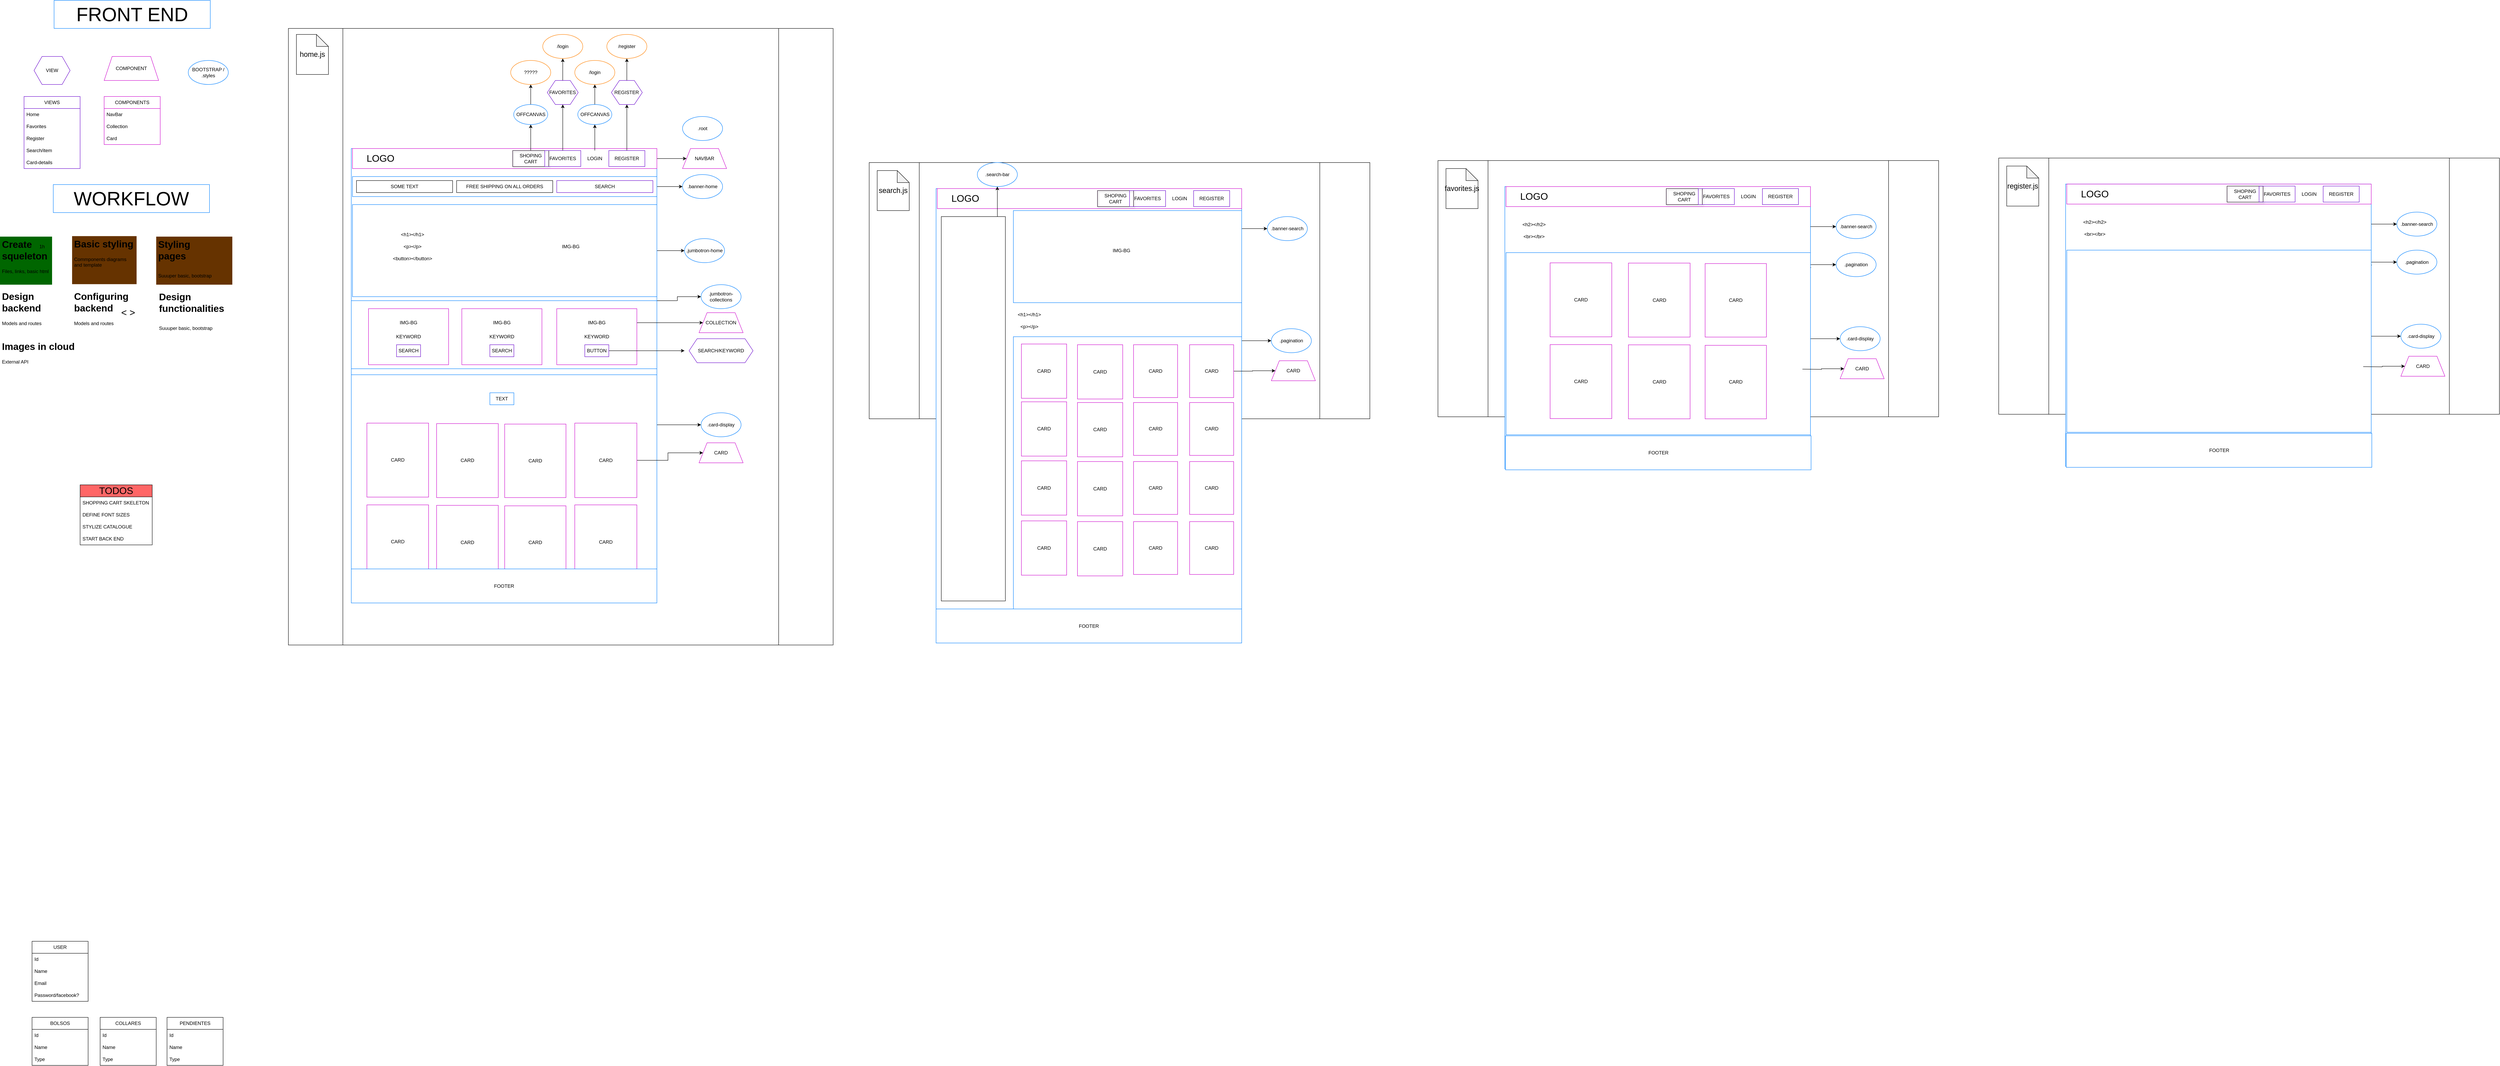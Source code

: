 <mxfile version="21.3.7" type="github">
  <diagram name="Page-1" id="-b-mgLnNyKhTVOmsAnaT">
    <mxGraphModel dx="1217" dy="1371" grid="1" gridSize="10" guides="1" tooltips="1" connect="1" arrows="1" fold="1" page="1" pageScale="1" pageWidth="826" pageHeight="1169" math="0" shadow="0">
      <root>
        <mxCell id="0" />
        <mxCell id="1" parent="0" />
        <mxCell id="RiAGdgWCF8noxPz8Tucr-8" value="HOME" style="shape=process;whiteSpace=wrap;html=1;backgroundOutline=1;" parent="1" vertex="1">
          <mxGeometry x="-50" y="-1050" width="1360" height="1540" as="geometry" />
        </mxCell>
        <mxCell id="RiAGdgWCF8noxPz8Tucr-179" value="" style="rounded=0;whiteSpace=wrap;html=1;strokeColor=#007FFF;" parent="1" vertex="1">
          <mxGeometry x="107" y="-750" width="763" height="1130" as="geometry" />
        </mxCell>
        <mxCell id="RiAGdgWCF8noxPz8Tucr-174" style="edgeStyle=orthogonalEdgeStyle;rounded=0;orthogonalLoop=1;jettySize=auto;html=1;entryX=0;entryY=0.5;entryDx=0;entryDy=0;" parent="1" source="RiAGdgWCF8noxPz8Tucr-168" target="RiAGdgWCF8noxPz8Tucr-169" edge="1">
          <mxGeometry relative="1" as="geometry">
            <Array as="points">
              <mxPoint x="921" y="-370" />
              <mxPoint x="921" y="-380" />
            </Array>
          </mxGeometry>
        </mxCell>
        <mxCell id="RiAGdgWCF8noxPz8Tucr-168" value="" style="rounded=0;whiteSpace=wrap;html=1;strokeColor=#007FFF;" parent="1" vertex="1">
          <mxGeometry x="107" y="-370" width="763" height="170" as="geometry" />
        </mxCell>
        <mxCell id="RiAGdgWCF8noxPz8Tucr-183" style="edgeStyle=orthogonalEdgeStyle;rounded=0;orthogonalLoop=1;jettySize=auto;html=1;entryX=0;entryY=0.5;entryDx=0;entryDy=0;" parent="1" source="RiAGdgWCF8noxPz8Tucr-100" target="RiAGdgWCF8noxPz8Tucr-175" edge="1">
          <mxGeometry relative="1" as="geometry">
            <Array as="points">
              <mxPoint x="900" y="-60" />
              <mxPoint x="900" y="-60" />
            </Array>
          </mxGeometry>
        </mxCell>
        <mxCell id="RiAGdgWCF8noxPz8Tucr-100" value="" style="rounded=0;whiteSpace=wrap;html=1;strokeColor=#007FFF;" parent="1" vertex="1">
          <mxGeometry x="107" y="-185" width="763" height="485" as="geometry" />
        </mxCell>
        <mxCell id="RiAGdgWCF8noxPz8Tucr-9" value="BOLSOS" style="swimlane;fontStyle=0;childLayout=stackLayout;horizontal=1;startSize=30;horizontalStack=0;resizeParent=1;resizeParentMax=0;resizeLast=0;collapsible=1;marginBottom=0;whiteSpace=wrap;html=1;" parent="1" vertex="1">
          <mxGeometry x="-690" y="1420" width="140" height="120" as="geometry" />
        </mxCell>
        <mxCell id="RiAGdgWCF8noxPz8Tucr-10" value="Id" style="text;strokeColor=none;fillColor=none;align=left;verticalAlign=middle;spacingLeft=4;spacingRight=4;overflow=hidden;points=[[0,0.5],[1,0.5]];portConstraint=eastwest;rotatable=0;whiteSpace=wrap;html=1;" parent="RiAGdgWCF8noxPz8Tucr-9" vertex="1">
          <mxGeometry y="30" width="140" height="30" as="geometry" />
        </mxCell>
        <mxCell id="RiAGdgWCF8noxPz8Tucr-11" value="Name" style="text;strokeColor=none;fillColor=none;align=left;verticalAlign=middle;spacingLeft=4;spacingRight=4;overflow=hidden;points=[[0,0.5],[1,0.5]];portConstraint=eastwest;rotatable=0;whiteSpace=wrap;html=1;" parent="RiAGdgWCF8noxPz8Tucr-9" vertex="1">
          <mxGeometry y="60" width="140" height="30" as="geometry" />
        </mxCell>
        <mxCell id="RiAGdgWCF8noxPz8Tucr-12" value="Type" style="text;strokeColor=none;fillColor=none;align=left;verticalAlign=middle;spacingLeft=4;spacingRight=4;overflow=hidden;points=[[0,0.5],[1,0.5]];portConstraint=eastwest;rotatable=0;whiteSpace=wrap;html=1;" parent="RiAGdgWCF8noxPz8Tucr-9" vertex="1">
          <mxGeometry y="90" width="140" height="30" as="geometry" />
        </mxCell>
        <mxCell id="RiAGdgWCF8noxPz8Tucr-13" value="COLLARES" style="swimlane;fontStyle=0;childLayout=stackLayout;horizontal=1;startSize=30;horizontalStack=0;resizeParent=1;resizeParentMax=0;resizeLast=0;collapsible=1;marginBottom=0;whiteSpace=wrap;html=1;" parent="1" vertex="1">
          <mxGeometry x="-520" y="1420" width="140" height="120" as="geometry" />
        </mxCell>
        <mxCell id="RiAGdgWCF8noxPz8Tucr-14" value="Id" style="text;strokeColor=none;fillColor=none;align=left;verticalAlign=middle;spacingLeft=4;spacingRight=4;overflow=hidden;points=[[0,0.5],[1,0.5]];portConstraint=eastwest;rotatable=0;whiteSpace=wrap;html=1;" parent="RiAGdgWCF8noxPz8Tucr-13" vertex="1">
          <mxGeometry y="30" width="140" height="30" as="geometry" />
        </mxCell>
        <mxCell id="RiAGdgWCF8noxPz8Tucr-15" value="Name" style="text;strokeColor=none;fillColor=none;align=left;verticalAlign=middle;spacingLeft=4;spacingRight=4;overflow=hidden;points=[[0,0.5],[1,0.5]];portConstraint=eastwest;rotatable=0;whiteSpace=wrap;html=1;" parent="RiAGdgWCF8noxPz8Tucr-13" vertex="1">
          <mxGeometry y="60" width="140" height="30" as="geometry" />
        </mxCell>
        <mxCell id="RiAGdgWCF8noxPz8Tucr-16" value="Type" style="text;strokeColor=none;fillColor=none;align=left;verticalAlign=middle;spacingLeft=4;spacingRight=4;overflow=hidden;points=[[0,0.5],[1,0.5]];portConstraint=eastwest;rotatable=0;whiteSpace=wrap;html=1;" parent="RiAGdgWCF8noxPz8Tucr-13" vertex="1">
          <mxGeometry y="90" width="140" height="30" as="geometry" />
        </mxCell>
        <mxCell id="RiAGdgWCF8noxPz8Tucr-17" value="PENDIENTES" style="swimlane;fontStyle=0;childLayout=stackLayout;horizontal=1;startSize=30;horizontalStack=0;resizeParent=1;resizeParentMax=0;resizeLast=0;collapsible=1;marginBottom=0;whiteSpace=wrap;html=1;" parent="1" vertex="1">
          <mxGeometry x="-353" y="1420" width="140" height="120" as="geometry" />
        </mxCell>
        <mxCell id="RiAGdgWCF8noxPz8Tucr-18" value="Id" style="text;strokeColor=none;fillColor=none;align=left;verticalAlign=middle;spacingLeft=4;spacingRight=4;overflow=hidden;points=[[0,0.5],[1,0.5]];portConstraint=eastwest;rotatable=0;whiteSpace=wrap;html=1;" parent="RiAGdgWCF8noxPz8Tucr-17" vertex="1">
          <mxGeometry y="30" width="140" height="30" as="geometry" />
        </mxCell>
        <mxCell id="RiAGdgWCF8noxPz8Tucr-19" value="Name" style="text;strokeColor=none;fillColor=none;align=left;verticalAlign=middle;spacingLeft=4;spacingRight=4;overflow=hidden;points=[[0,0.5],[1,0.5]];portConstraint=eastwest;rotatable=0;whiteSpace=wrap;html=1;" parent="RiAGdgWCF8noxPz8Tucr-17" vertex="1">
          <mxGeometry y="60" width="140" height="30" as="geometry" />
        </mxCell>
        <mxCell id="RiAGdgWCF8noxPz8Tucr-20" value="Type" style="text;strokeColor=none;fillColor=none;align=left;verticalAlign=middle;spacingLeft=4;spacingRight=4;overflow=hidden;points=[[0,0.5],[1,0.5]];portConstraint=eastwest;rotatable=0;whiteSpace=wrap;html=1;" parent="RiAGdgWCF8noxPz8Tucr-17" vertex="1">
          <mxGeometry y="90" width="140" height="30" as="geometry" />
        </mxCell>
        <mxCell id="RiAGdgWCF8noxPz8Tucr-21" value="USER" style="swimlane;fontStyle=0;childLayout=stackLayout;horizontal=1;startSize=30;horizontalStack=0;resizeParent=1;resizeParentMax=0;resizeLast=0;collapsible=1;marginBottom=0;whiteSpace=wrap;html=1;" parent="1" vertex="1">
          <mxGeometry x="-690" y="1230" width="140" height="150" as="geometry" />
        </mxCell>
        <mxCell id="RiAGdgWCF8noxPz8Tucr-22" value="Id" style="text;strokeColor=none;fillColor=none;align=left;verticalAlign=middle;spacingLeft=4;spacingRight=4;overflow=hidden;points=[[0,0.5],[1,0.5]];portConstraint=eastwest;rotatable=0;whiteSpace=wrap;html=1;" parent="RiAGdgWCF8noxPz8Tucr-21" vertex="1">
          <mxGeometry y="30" width="140" height="30" as="geometry" />
        </mxCell>
        <mxCell id="RiAGdgWCF8noxPz8Tucr-23" value="Name" style="text;strokeColor=none;fillColor=none;align=left;verticalAlign=middle;spacingLeft=4;spacingRight=4;overflow=hidden;points=[[0,0.5],[1,0.5]];portConstraint=eastwest;rotatable=0;whiteSpace=wrap;html=1;" parent="RiAGdgWCF8noxPz8Tucr-21" vertex="1">
          <mxGeometry y="60" width="140" height="30" as="geometry" />
        </mxCell>
        <mxCell id="RiAGdgWCF8noxPz8Tucr-24" value="Email" style="text;strokeColor=none;fillColor=none;align=left;verticalAlign=middle;spacingLeft=4;spacingRight=4;overflow=hidden;points=[[0,0.5],[1,0.5]];portConstraint=eastwest;rotatable=0;whiteSpace=wrap;html=1;" parent="RiAGdgWCF8noxPz8Tucr-21" vertex="1">
          <mxGeometry y="90" width="140" height="30" as="geometry" />
        </mxCell>
        <mxCell id="RiAGdgWCF8noxPz8Tucr-25" value="Password/facebook?" style="text;strokeColor=none;fillColor=none;align=left;verticalAlign=middle;spacingLeft=4;spacingRight=4;overflow=hidden;points=[[0,0.5],[1,0.5]];portConstraint=eastwest;rotatable=0;whiteSpace=wrap;html=1;" parent="RiAGdgWCF8noxPz8Tucr-21" vertex="1">
          <mxGeometry y="120" width="140" height="30" as="geometry" />
        </mxCell>
        <mxCell id="RiAGdgWCF8noxPz8Tucr-38" value="CARD" style="rounded=0;whiteSpace=wrap;html=1;strokeColor=#CC00CC;" parent="1" vertex="1">
          <mxGeometry x="320" y="-63" width="154" height="184.8" as="geometry" />
        </mxCell>
        <mxCell id="RiAGdgWCF8noxPz8Tucr-144" style="edgeStyle=orthogonalEdgeStyle;rounded=0;orthogonalLoop=1;jettySize=auto;html=1;entryX=0;entryY=0.5;entryDx=0;entryDy=0;" parent="1" source="RiAGdgWCF8noxPz8Tucr-43" target="RiAGdgWCF8noxPz8Tucr-127" edge="1">
          <mxGeometry relative="1" as="geometry" />
        </mxCell>
        <mxCell id="RiAGdgWCF8noxPz8Tucr-43" value="" style="rounded=0;whiteSpace=wrap;html=1;strokeColor=#CC00CC;" parent="1" vertex="1">
          <mxGeometry x="110" y="-750" width="760" height="50" as="geometry" />
        </mxCell>
        <mxCell id="RiAGdgWCF8noxPz8Tucr-44" value="&lt;font style=&quot;font-size: 24px;&quot;&gt;LOGO&lt;/font&gt;" style="text;html=1;strokeColor=none;fillColor=none;align=center;verticalAlign=middle;whiteSpace=wrap;rounded=0;" parent="1" vertex="1">
          <mxGeometry x="120" y="-750" width="120" height="50" as="geometry" />
        </mxCell>
        <mxCell id="RiAGdgWCF8noxPz8Tucr-53" style="edgeStyle=orthogonalEdgeStyle;rounded=0;orthogonalLoop=1;jettySize=auto;html=1;entryX=0.5;entryY=1;entryDx=0;entryDy=0;" parent="1" source="RiAGdgWCF8noxPz8Tucr-45" target="RiAGdgWCF8noxPz8Tucr-56" edge="1">
          <mxGeometry relative="1" as="geometry">
            <mxPoint x="555" y="-660" as="targetPoint" />
          </mxGeometry>
        </mxCell>
        <mxCell id="RiAGdgWCF8noxPz8Tucr-45" value="SHOPING CART" style="text;html=1;strokeColor=#19011D;fillColor=none;align=center;verticalAlign=middle;whiteSpace=wrap;rounded=0;shadow=1;" parent="1" vertex="1">
          <mxGeometry x="510" y="-745" width="90" height="40" as="geometry" />
        </mxCell>
        <mxCell id="RiAGdgWCF8noxPz8Tucr-165" style="edgeStyle=orthogonalEdgeStyle;rounded=0;orthogonalLoop=1;jettySize=auto;html=1;entryX=0.5;entryY=1;entryDx=0;entryDy=0;" parent="1" source="RiAGdgWCF8noxPz8Tucr-46" target="RiAGdgWCF8noxPz8Tucr-164" edge="1">
          <mxGeometry relative="1" as="geometry" />
        </mxCell>
        <mxCell id="RiAGdgWCF8noxPz8Tucr-46" value="FAVORITES" style="text;html=1;strokeColor=#6600CC;fillColor=none;align=center;verticalAlign=middle;whiteSpace=wrap;rounded=0;" parent="1" vertex="1">
          <mxGeometry x="590" y="-745" width="90" height="40" as="geometry" />
        </mxCell>
        <mxCell id="RiAGdgWCF8noxPz8Tucr-104" style="edgeStyle=orthogonalEdgeStyle;rounded=0;orthogonalLoop=1;jettySize=auto;html=1;entryX=0.5;entryY=1;entryDx=0;entryDy=0;" parent="1" source="RiAGdgWCF8noxPz8Tucr-47" target="RiAGdgWCF8noxPz8Tucr-74" edge="1">
          <mxGeometry relative="1" as="geometry" />
        </mxCell>
        <mxCell id="RiAGdgWCF8noxPz8Tucr-47" value="LOGIN" style="text;html=1;strokeColor=none;fillColor=none;align=center;verticalAlign=middle;whiteSpace=wrap;rounded=0;" parent="1" vertex="1">
          <mxGeometry x="670" y="-745" width="90" height="40" as="geometry" />
        </mxCell>
        <mxCell id="RiAGdgWCF8noxPz8Tucr-105" style="edgeStyle=orthogonalEdgeStyle;rounded=0;orthogonalLoop=1;jettySize=auto;html=1;entryX=0.5;entryY=1;entryDx=0;entryDy=0;" parent="1" source="RiAGdgWCF8noxPz8Tucr-48" edge="1">
          <mxGeometry relative="1" as="geometry">
            <mxPoint x="795" y="-860" as="targetPoint" />
          </mxGeometry>
        </mxCell>
        <mxCell id="RiAGdgWCF8noxPz8Tucr-48" value="REGISTER" style="text;html=1;strokeColor=#6600CC;fillColor=none;align=center;verticalAlign=middle;whiteSpace=wrap;rounded=0;" parent="1" vertex="1">
          <mxGeometry x="750" y="-745" width="90" height="40" as="geometry" />
        </mxCell>
        <mxCell id="fWnj22Spbb2RyECRKWuP-1" style="edgeStyle=orthogonalEdgeStyle;rounded=0;orthogonalLoop=1;jettySize=auto;html=1;entryX=0;entryY=0.5;entryDx=0;entryDy=0;" parent="1" source="RiAGdgWCF8noxPz8Tucr-49" target="RiAGdgWCF8noxPz8Tucr-146" edge="1">
          <mxGeometry relative="1" as="geometry" />
        </mxCell>
        <mxCell id="RiAGdgWCF8noxPz8Tucr-49" value="" style="rounded=0;whiteSpace=wrap;html=1;strokeColor=#007FFF;" parent="1" vertex="1">
          <mxGeometry x="110" y="-680" width="760" height="50" as="geometry" />
        </mxCell>
        <mxCell id="RiAGdgWCF8noxPz8Tucr-50" value="SOME TEXT" style="rounded=0;whiteSpace=wrap;html=1;" parent="1" vertex="1">
          <mxGeometry x="120" y="-670" width="240" height="30" as="geometry" />
        </mxCell>
        <mxCell id="RiAGdgWCF8noxPz8Tucr-51" value="FREE SHIPPING ON ALL ORDERS" style="rounded=0;whiteSpace=wrap;html=1;" parent="1" vertex="1">
          <mxGeometry x="370" y="-670" width="240" height="30" as="geometry" />
        </mxCell>
        <mxCell id="RiAGdgWCF8noxPz8Tucr-52" value="SEARCH" style="rounded=0;whiteSpace=wrap;html=1;strokeColor=#6600CC;" parent="1" vertex="1">
          <mxGeometry x="620" y="-670" width="240" height="30" as="geometry" />
        </mxCell>
        <mxCell id="RiAGdgWCF8noxPz8Tucr-153" style="edgeStyle=orthogonalEdgeStyle;rounded=0;orthogonalLoop=1;jettySize=auto;html=1;entryX=0.5;entryY=1;entryDx=0;entryDy=0;" parent="1" source="RiAGdgWCF8noxPz8Tucr-56" target="RiAGdgWCF8noxPz8Tucr-152" edge="1">
          <mxGeometry relative="1" as="geometry" />
        </mxCell>
        <mxCell id="RiAGdgWCF8noxPz8Tucr-56" value="OFFCANVAS" style="ellipse;whiteSpace=wrap;html=1;strokeColor=#007FFF;" parent="1" vertex="1">
          <mxGeometry x="512.5" y="-860" width="85" height="50" as="geometry" />
        </mxCell>
        <mxCell id="RiAGdgWCF8noxPz8Tucr-60" value="&lt;font style=&quot;font-size: 48px;&quot;&gt;FRONT END&lt;/font&gt;" style="text;html=1;strokeColor=#007FFF;fillColor=none;align=center;verticalAlign=middle;whiteSpace=wrap;rounded=0;" parent="1" vertex="1">
          <mxGeometry x="-635" y="-1120" width="390" height="70" as="geometry" />
        </mxCell>
        <mxCell id="RiAGdgWCF8noxPz8Tucr-63" value="VIEWS" style="swimlane;fontStyle=0;childLayout=stackLayout;horizontal=1;startSize=30;horizontalStack=0;resizeParent=1;resizeParentMax=0;resizeLast=0;collapsible=1;marginBottom=0;whiteSpace=wrap;html=1;strokeColor=#6600CC;" parent="1" vertex="1">
          <mxGeometry x="-710" y="-880" width="140" height="180" as="geometry" />
        </mxCell>
        <mxCell id="RiAGdgWCF8noxPz8Tucr-64" value="Home" style="text;strokeColor=none;fillColor=none;align=left;verticalAlign=middle;spacingLeft=4;spacingRight=4;overflow=hidden;points=[[0,0.5],[1,0.5]];portConstraint=eastwest;rotatable=0;whiteSpace=wrap;html=1;" parent="RiAGdgWCF8noxPz8Tucr-63" vertex="1">
          <mxGeometry y="30" width="140" height="30" as="geometry" />
        </mxCell>
        <mxCell id="RiAGdgWCF8noxPz8Tucr-65" value="Favorites" style="text;strokeColor=none;fillColor=none;align=left;verticalAlign=middle;spacingLeft=4;spacingRight=4;overflow=hidden;points=[[0,0.5],[1,0.5]];portConstraint=eastwest;rotatable=0;whiteSpace=wrap;html=1;" parent="RiAGdgWCF8noxPz8Tucr-63" vertex="1">
          <mxGeometry y="60" width="140" height="30" as="geometry" />
        </mxCell>
        <mxCell id="RiAGdgWCF8noxPz8Tucr-93" value="Register" style="text;strokeColor=none;fillColor=none;align=left;verticalAlign=middle;spacingLeft=4;spacingRight=4;overflow=hidden;points=[[0,0.5],[1,0.5]];portConstraint=eastwest;rotatable=0;whiteSpace=wrap;html=1;" parent="RiAGdgWCF8noxPz8Tucr-63" vertex="1">
          <mxGeometry y="90" width="140" height="30" as="geometry" />
        </mxCell>
        <mxCell id="RiAGdgWCF8noxPz8Tucr-66" value="Search/item" style="text;strokeColor=none;fillColor=none;align=left;verticalAlign=middle;spacingLeft=4;spacingRight=4;overflow=hidden;points=[[0,0.5],[1,0.5]];portConstraint=eastwest;rotatable=0;whiteSpace=wrap;html=1;" parent="RiAGdgWCF8noxPz8Tucr-63" vertex="1">
          <mxGeometry y="120" width="140" height="30" as="geometry" />
        </mxCell>
        <mxCell id="fWnj22Spbb2RyECRKWuP-8" value="Card-details" style="text;strokeColor=none;fillColor=none;align=left;verticalAlign=middle;spacingLeft=4;spacingRight=4;overflow=hidden;points=[[0,0.5],[1,0.5]];portConstraint=eastwest;rotatable=0;whiteSpace=wrap;html=1;" parent="RiAGdgWCF8noxPz8Tucr-63" vertex="1">
          <mxGeometry y="150" width="140" height="30" as="geometry" />
        </mxCell>
        <mxCell id="RiAGdgWCF8noxPz8Tucr-67" value="COMPONENTS" style="swimlane;fontStyle=0;childLayout=stackLayout;horizontal=1;startSize=30;horizontalStack=0;resizeParent=1;resizeParentMax=0;resizeLast=0;collapsible=1;marginBottom=0;whiteSpace=wrap;html=1;strokeColor=#CC00CC;" parent="1" vertex="1">
          <mxGeometry x="-510" y="-880" width="140" height="120" as="geometry" />
        </mxCell>
        <mxCell id="RiAGdgWCF8noxPz8Tucr-68" value="NavBar" style="text;strokeColor=none;fillColor=none;align=left;verticalAlign=middle;spacingLeft=4;spacingRight=4;overflow=hidden;points=[[0,0.5],[1,0.5]];portConstraint=eastwest;rotatable=0;whiteSpace=wrap;html=1;" parent="RiAGdgWCF8noxPz8Tucr-67" vertex="1">
          <mxGeometry y="30" width="140" height="30" as="geometry" />
        </mxCell>
        <mxCell id="RiAGdgWCF8noxPz8Tucr-69" value="Collection" style="text;strokeColor=none;fillColor=none;align=left;verticalAlign=middle;spacingLeft=4;spacingRight=4;overflow=hidden;points=[[0,0.5],[1,0.5]];portConstraint=eastwest;rotatable=0;whiteSpace=wrap;html=1;" parent="RiAGdgWCF8noxPz8Tucr-67" vertex="1">
          <mxGeometry y="60" width="140" height="30" as="geometry" />
        </mxCell>
        <mxCell id="RiAGdgWCF8noxPz8Tucr-70" value="Card" style="text;strokeColor=none;fillColor=none;align=left;verticalAlign=middle;spacingLeft=4;spacingRight=4;overflow=hidden;points=[[0,0.5],[1,0.5]];portConstraint=eastwest;rotatable=0;whiteSpace=wrap;html=1;" parent="RiAGdgWCF8noxPz8Tucr-67" vertex="1">
          <mxGeometry y="90" width="140" height="30" as="geometry" />
        </mxCell>
        <mxCell id="RiAGdgWCF8noxPz8Tucr-80" style="edgeStyle=orthogonalEdgeStyle;rounded=0;orthogonalLoop=1;jettySize=auto;html=1;entryX=0.5;entryY=1;entryDx=0;entryDy=0;" parent="1" source="RiAGdgWCF8noxPz8Tucr-74" target="RiAGdgWCF8noxPz8Tucr-77" edge="1">
          <mxGeometry relative="1" as="geometry" />
        </mxCell>
        <mxCell id="RiAGdgWCF8noxPz8Tucr-74" value="OFFCANVAS" style="ellipse;whiteSpace=wrap;html=1;strokeColor=#007FFF;" parent="1" vertex="1">
          <mxGeometry x="672.5" y="-860" width="85" height="50" as="geometry" />
        </mxCell>
        <mxCell id="RiAGdgWCF8noxPz8Tucr-77" value="/login" style="ellipse;whiteSpace=wrap;html=1;strokeColor=#FF8000;" parent="1" vertex="1">
          <mxGeometry x="665" y="-970" width="100" height="60" as="geometry" />
        </mxCell>
        <mxCell id="RiAGdgWCF8noxPz8Tucr-78" value="/register" style="ellipse;whiteSpace=wrap;html=1;strokeColor=#FF8000;" parent="1" vertex="1">
          <mxGeometry x="745" y="-1035" width="100" height="60" as="geometry" />
        </mxCell>
        <mxCell id="fWnj22Spbb2RyECRKWuP-2" style="edgeStyle=orthogonalEdgeStyle;rounded=0;orthogonalLoop=1;jettySize=auto;html=1;entryX=0;entryY=0.5;entryDx=0;entryDy=0;" parent="1" source="RiAGdgWCF8noxPz8Tucr-108" target="RiAGdgWCF8noxPz8Tucr-145" edge="1">
          <mxGeometry relative="1" as="geometry" />
        </mxCell>
        <mxCell id="RiAGdgWCF8noxPz8Tucr-108" value="" style="rounded=0;whiteSpace=wrap;html=1;strokeColor=#007FFF;" parent="1" vertex="1">
          <mxGeometry x="110" y="-610" width="760" height="230" as="geometry" />
        </mxCell>
        <mxCell id="RiAGdgWCF8noxPz8Tucr-110" value="IMG-BG" style="text;html=1;strokeColor=none;fillColor=none;align=center;verticalAlign=middle;whiteSpace=wrap;rounded=0;" parent="1" vertex="1">
          <mxGeometry x="625" y="-520" width="60" height="30" as="geometry" />
        </mxCell>
        <mxCell id="RiAGdgWCF8noxPz8Tucr-111" value="&amp;lt;h1&amp;gt;&amp;lt;/h1&amp;gt;" style="text;html=1;strokeColor=none;fillColor=none;align=center;verticalAlign=middle;whiteSpace=wrap;rounded=0;" parent="1" vertex="1">
          <mxGeometry x="220" y="-550" width="80" height="30" as="geometry" />
        </mxCell>
        <mxCell id="RiAGdgWCF8noxPz8Tucr-112" value="&amp;lt;p&amp;gt;&amp;lt;/p&amp;gt;" style="text;html=1;strokeColor=none;fillColor=none;align=center;verticalAlign=middle;whiteSpace=wrap;rounded=0;" parent="1" vertex="1">
          <mxGeometry x="220" y="-520" width="80" height="30" as="geometry" />
        </mxCell>
        <mxCell id="RiAGdgWCF8noxPz8Tucr-113" value="&amp;lt;button&amp;gt;&amp;lt;/button&amp;gt;" style="text;html=1;strokeColor=none;fillColor=none;align=center;verticalAlign=middle;whiteSpace=wrap;rounded=0;" parent="1" vertex="1">
          <mxGeometry x="200" y="-490" width="120" height="30" as="geometry" />
        </mxCell>
        <mxCell id="RiAGdgWCF8noxPz8Tucr-142" style="edgeStyle=orthogonalEdgeStyle;rounded=0;orthogonalLoop=1;jettySize=auto;html=1;exitX=1;exitY=0.25;exitDx=0;exitDy=0;entryX=0;entryY=0.5;entryDx=0;entryDy=0;" parent="1" source="RiAGdgWCF8noxPz8Tucr-114" target="RiAGdgWCF8noxPz8Tucr-141" edge="1">
          <mxGeometry relative="1" as="geometry" />
        </mxCell>
        <mxCell id="RiAGdgWCF8noxPz8Tucr-114" value="KEYWORD" style="rounded=0;whiteSpace=wrap;html=1;strokeColor=#CC00CC;" parent="1" vertex="1">
          <mxGeometry x="620" y="-350" width="200" height="140" as="geometry" />
        </mxCell>
        <mxCell id="RiAGdgWCF8noxPz8Tucr-115" value="IMG-BG" style="text;html=1;strokeColor=none;fillColor=none;align=center;verticalAlign=middle;whiteSpace=wrap;rounded=0;" parent="1" vertex="1">
          <mxGeometry x="690" y="-330" width="60" height="30" as="geometry" />
        </mxCell>
        <mxCell id="RiAGdgWCF8noxPz8Tucr-124" value="TEXT" style="text;html=1;strokeColor=#007FFF;fillColor=none;align=center;verticalAlign=middle;whiteSpace=wrap;rounded=0;" parent="1" vertex="1">
          <mxGeometry x="453" y="-140" width="60" height="30" as="geometry" />
        </mxCell>
        <mxCell id="RiAGdgWCF8noxPz8Tucr-125" value="&lt;font style=&quot;font-size: 48px;&quot;&gt;WORKFLOW&lt;/font&gt;" style="text;html=1;strokeColor=#007FFF;fillColor=none;align=center;verticalAlign=middle;whiteSpace=wrap;rounded=0;" parent="1" vertex="1">
          <mxGeometry x="-637" y="-660" width="390" height="70" as="geometry" />
        </mxCell>
        <mxCell id="RiAGdgWCF8noxPz8Tucr-127" value="NAVBAR" style="shape=trapezoid;perimeter=trapezoidPerimeter;whiteSpace=wrap;html=1;fixedSize=1;strokeColor=#CC00CC;" parent="1" vertex="1">
          <mxGeometry x="934" y="-750" width="110" height="50" as="geometry" />
        </mxCell>
        <mxCell id="RiAGdgWCF8noxPz8Tucr-140" style="edgeStyle=orthogonalEdgeStyle;rounded=0;orthogonalLoop=1;jettySize=auto;html=1;entryX=0;entryY=0.5;entryDx=0;entryDy=0;" parent="1" source="RiAGdgWCF8noxPz8Tucr-130" edge="1">
          <mxGeometry relative="1" as="geometry">
            <mxPoint x="939" y="-245" as="targetPoint" />
          </mxGeometry>
        </mxCell>
        <mxCell id="RiAGdgWCF8noxPz8Tucr-130" value="BUTTON" style="text;html=1;strokeColor=#6600CC;fillColor=none;align=center;verticalAlign=middle;whiteSpace=wrap;rounded=0;" parent="1" vertex="1">
          <mxGeometry x="690" y="-260" width="60" height="30" as="geometry" />
        </mxCell>
        <mxCell id="RiAGdgWCF8noxPz8Tucr-134" value="KEYWORD" style="rounded=0;whiteSpace=wrap;html=1;strokeColor=#CC00CC;" parent="1" vertex="1">
          <mxGeometry x="383" y="-350" width="200" height="140" as="geometry" />
        </mxCell>
        <mxCell id="RiAGdgWCF8noxPz8Tucr-135" value="IMG-BG" style="text;html=1;strokeColor=none;fillColor=none;align=center;verticalAlign=middle;whiteSpace=wrap;rounded=0;" parent="1" vertex="1">
          <mxGeometry x="453" y="-330" width="60" height="30" as="geometry" />
        </mxCell>
        <mxCell id="RiAGdgWCF8noxPz8Tucr-136" value="SEARCH" style="text;html=1;strokeColor=#6600CC;fillColor=none;align=center;verticalAlign=middle;whiteSpace=wrap;rounded=0;" parent="1" vertex="1">
          <mxGeometry x="453" y="-260" width="60" height="30" as="geometry" />
        </mxCell>
        <mxCell id="RiAGdgWCF8noxPz8Tucr-137" value="KEYWORD" style="rounded=0;whiteSpace=wrap;html=1;strokeColor=#CC00CC;" parent="1" vertex="1">
          <mxGeometry x="150" y="-350" width="200" height="140" as="geometry" />
        </mxCell>
        <mxCell id="RiAGdgWCF8noxPz8Tucr-138" value="IMG-BG" style="text;html=1;strokeColor=none;fillColor=none;align=center;verticalAlign=middle;whiteSpace=wrap;rounded=0;" parent="1" vertex="1">
          <mxGeometry x="220" y="-330" width="60" height="30" as="geometry" />
        </mxCell>
        <mxCell id="RiAGdgWCF8noxPz8Tucr-139" value="SEARCH" style="text;html=1;strokeColor=#6600CC;fillColor=none;align=center;verticalAlign=middle;whiteSpace=wrap;rounded=0;" parent="1" vertex="1">
          <mxGeometry x="220" y="-260" width="60" height="30" as="geometry" />
        </mxCell>
        <mxCell id="RiAGdgWCF8noxPz8Tucr-141" value="COLLECTION" style="shape=trapezoid;perimeter=trapezoidPerimeter;whiteSpace=wrap;html=1;fixedSize=1;strokeColor=#CC00CC;" parent="1" vertex="1">
          <mxGeometry x="975.21" y="-340" width="110" height="50" as="geometry" />
        </mxCell>
        <mxCell id="RiAGdgWCF8noxPz8Tucr-145" value=".jumbotron-home" style="ellipse;whiteSpace=wrap;html=1;strokeColor=#007FFF;" parent="1" vertex="1">
          <mxGeometry x="939" y="-525" width="100" height="60" as="geometry" />
        </mxCell>
        <mxCell id="RiAGdgWCF8noxPz8Tucr-146" value=".banner-home" style="ellipse;whiteSpace=wrap;html=1;strokeColor=#007FFF;" parent="1" vertex="1">
          <mxGeometry x="934" y="-685" width="100" height="60" as="geometry" />
        </mxCell>
        <mxCell id="RiAGdgWCF8noxPz8Tucr-152" value="?????" style="ellipse;whiteSpace=wrap;html=1;strokeColor=#FF8000;" parent="1" vertex="1">
          <mxGeometry x="505" y="-970" width="100" height="60" as="geometry" />
        </mxCell>
        <mxCell id="RiAGdgWCF8noxPz8Tucr-154" value="/login" style="ellipse;whiteSpace=wrap;html=1;strokeColor=#FF8000;" parent="1" vertex="1">
          <mxGeometry x="585" y="-1035" width="100" height="60" as="geometry" />
        </mxCell>
        <mxCell id="RiAGdgWCF8noxPz8Tucr-156" value="COMPONENT" style="shape=trapezoid;perimeter=trapezoidPerimeter;whiteSpace=wrap;html=1;fixedSize=1;strokeColor=#CC00CC;" parent="1" vertex="1">
          <mxGeometry x="-510" y="-980" width="136" height="60" as="geometry" />
        </mxCell>
        <mxCell id="RiAGdgWCF8noxPz8Tucr-158" value="BOOTSTRAP / .styles" style="ellipse;whiteSpace=wrap;html=1;strokeColor=#007FFF;" parent="1" vertex="1">
          <mxGeometry x="-300" y="-970" width="100" height="60" as="geometry" />
        </mxCell>
        <mxCell id="RiAGdgWCF8noxPz8Tucr-160" value="VIEW" style="shape=hexagon;perimeter=hexagonPerimeter2;whiteSpace=wrap;html=1;fixedSize=1;strokeColor=#6600CC;" parent="1" vertex="1">
          <mxGeometry x="-685" y="-980" width="90" height="70" as="geometry" />
        </mxCell>
        <mxCell id="RiAGdgWCF8noxPz8Tucr-166" style="edgeStyle=orthogonalEdgeStyle;rounded=0;orthogonalLoop=1;jettySize=auto;html=1;entryX=0.5;entryY=1;entryDx=0;entryDy=0;" parent="1" source="RiAGdgWCF8noxPz8Tucr-162" target="RiAGdgWCF8noxPz8Tucr-78" edge="1">
          <mxGeometry relative="1" as="geometry" />
        </mxCell>
        <mxCell id="RiAGdgWCF8noxPz8Tucr-162" value="REGISTER" style="shape=hexagon;perimeter=hexagonPerimeter2;whiteSpace=wrap;html=1;fixedSize=1;strokeColor=#6600CC;" parent="1" vertex="1">
          <mxGeometry x="756.43" y="-920" width="77.14" height="60" as="geometry" />
        </mxCell>
        <mxCell id="RiAGdgWCF8noxPz8Tucr-167" style="edgeStyle=orthogonalEdgeStyle;rounded=0;orthogonalLoop=1;jettySize=auto;html=1;entryX=0.5;entryY=1;entryDx=0;entryDy=0;" parent="1" source="RiAGdgWCF8noxPz8Tucr-164" target="RiAGdgWCF8noxPz8Tucr-154" edge="1">
          <mxGeometry relative="1" as="geometry" />
        </mxCell>
        <mxCell id="RiAGdgWCF8noxPz8Tucr-164" value="FAVORITES" style="shape=hexagon;perimeter=hexagonPerimeter2;whiteSpace=wrap;html=1;fixedSize=1;strokeColor=#6600CC;" parent="1" vertex="1">
          <mxGeometry x="596.43" y="-920" width="77.14" height="60" as="geometry" />
        </mxCell>
        <mxCell id="RiAGdgWCF8noxPz8Tucr-169" value=".jumbotron-collections" style="ellipse;whiteSpace=wrap;html=1;strokeColor=#007FFF;" parent="1" vertex="1">
          <mxGeometry x="980.21" y="-410" width="100" height="60" as="geometry" />
        </mxCell>
        <mxCell id="RiAGdgWCF8noxPz8Tucr-170" value="CARD" style="shape=trapezoid;perimeter=trapezoidPerimeter;whiteSpace=wrap;html=1;fixedSize=1;strokeColor=#CC00CC;" parent="1" vertex="1">
          <mxGeometry x="975.22" y="-15" width="110" height="50" as="geometry" />
        </mxCell>
        <mxCell id="RiAGdgWCF8noxPz8Tucr-171" value="CARD" style="rounded=0;whiteSpace=wrap;html=1;strokeColor=#CC00CC;" parent="1" vertex="1">
          <mxGeometry x="490" y="-61.8" width="153" height="183.6" as="geometry" />
        </mxCell>
        <mxCell id="RiAGdgWCF8noxPz8Tucr-182" style="edgeStyle=orthogonalEdgeStyle;rounded=0;orthogonalLoop=1;jettySize=auto;html=1;entryX=0;entryY=0.5;entryDx=0;entryDy=0;" parent="1" source="RiAGdgWCF8noxPz8Tucr-172" target="RiAGdgWCF8noxPz8Tucr-170" edge="1">
          <mxGeometry relative="1" as="geometry" />
        </mxCell>
        <mxCell id="RiAGdgWCF8noxPz8Tucr-172" value="CARD" style="rounded=0;whiteSpace=wrap;html=1;strokeColor=#CC00CC;" parent="1" vertex="1">
          <mxGeometry x="665" y="-64.2" width="155" height="186" as="geometry" />
        </mxCell>
        <mxCell id="RiAGdgWCF8noxPz8Tucr-173" value="SEARCH/KEYWORD" style="shape=hexagon;perimeter=hexagonPerimeter2;whiteSpace=wrap;html=1;fixedSize=1;strokeColor=#6600CC;" parent="1" vertex="1">
          <mxGeometry x="950.43" y="-275" width="159.57" height="60" as="geometry" />
        </mxCell>
        <mxCell id="RiAGdgWCF8noxPz8Tucr-175" value=".card-display" style="ellipse;whiteSpace=wrap;html=1;strokeColor=#007FFF;" parent="1" vertex="1">
          <mxGeometry x="980.21" y="-90" width="100" height="60" as="geometry" />
        </mxCell>
        <mxCell id="RiAGdgWCF8noxPz8Tucr-181" value=".root" style="ellipse;whiteSpace=wrap;html=1;strokeColor=#007FFF;" parent="1" vertex="1">
          <mxGeometry x="934" y="-830" width="100" height="60" as="geometry" />
        </mxCell>
        <mxCell id="RiAGdgWCF8noxPz8Tucr-185" value="HOME" style="shape=process;whiteSpace=wrap;html=1;backgroundOutline=1;" parent="1" vertex="1">
          <mxGeometry x="1400" y="-715" width="1250" height="640" as="geometry" />
        </mxCell>
        <mxCell id="RiAGdgWCF8noxPz8Tucr-186" value="" style="rounded=0;whiteSpace=wrap;html=1;strokeColor=#007FFF;" parent="1" vertex="1">
          <mxGeometry x="1567" y="-650" width="763" height="1130" as="geometry" />
        </mxCell>
        <mxCell id="RiAGdgWCF8noxPz8Tucr-189" style="edgeStyle=orthogonalEdgeStyle;rounded=0;orthogonalLoop=1;jettySize=auto;html=1;entryX=0;entryY=0.5;entryDx=0;entryDy=0;" parent="1" source="RiAGdgWCF8noxPz8Tucr-190" target="RiAGdgWCF8noxPz8Tucr-246" edge="1">
          <mxGeometry relative="1" as="geometry">
            <Array as="points">
              <mxPoint x="2380" y="-270" />
              <mxPoint x="2380" y="-270" />
            </Array>
          </mxGeometry>
        </mxCell>
        <mxCell id="RiAGdgWCF8noxPz8Tucr-190" value="" style="rounded=0;whiteSpace=wrap;html=1;strokeColor=#007FFF;" parent="1" vertex="1">
          <mxGeometry x="1760" y="-280" width="570" height="680" as="geometry" />
        </mxCell>
        <mxCell id="RiAGdgWCF8noxPz8Tucr-191" value="CARD" style="rounded=0;whiteSpace=wrap;html=1;strokeColor=#CC00CC;" parent="1" vertex="1">
          <mxGeometry x="1920" y="-260" width="113" height="135.6" as="geometry" />
        </mxCell>
        <mxCell id="RiAGdgWCF8noxPz8Tucr-193" value="" style="rounded=0;whiteSpace=wrap;html=1;strokeColor=#CC00CC;" parent="1" vertex="1">
          <mxGeometry x="1570" y="-650" width="760" height="50" as="geometry" />
        </mxCell>
        <mxCell id="RiAGdgWCF8noxPz8Tucr-194" value="&lt;font style=&quot;font-size: 24px;&quot;&gt;LOGO&lt;/font&gt;" style="text;html=1;strokeColor=none;fillColor=none;align=center;verticalAlign=middle;whiteSpace=wrap;rounded=0;" parent="1" vertex="1">
          <mxGeometry x="1580" y="-650" width="120" height="50" as="geometry" />
        </mxCell>
        <mxCell id="RiAGdgWCF8noxPz8Tucr-196" value="SHOPING CART" style="text;html=1;strokeColor=#19011D;fillColor=none;align=center;verticalAlign=middle;whiteSpace=wrap;rounded=0;shadow=1;" parent="1" vertex="1">
          <mxGeometry x="1970" y="-645" width="90" height="40" as="geometry" />
        </mxCell>
        <mxCell id="RiAGdgWCF8noxPz8Tucr-198" value="FAVORITES" style="text;html=1;strokeColor=#6600CC;fillColor=none;align=center;verticalAlign=middle;whiteSpace=wrap;rounded=0;" parent="1" vertex="1">
          <mxGeometry x="2050" y="-645" width="90" height="40" as="geometry" />
        </mxCell>
        <mxCell id="RiAGdgWCF8noxPz8Tucr-200" value="LOGIN" style="text;html=1;strokeColor=none;fillColor=none;align=center;verticalAlign=middle;whiteSpace=wrap;rounded=0;" parent="1" vertex="1">
          <mxGeometry x="2130" y="-645" width="90" height="40" as="geometry" />
        </mxCell>
        <mxCell id="RiAGdgWCF8noxPz8Tucr-202" value="REGISTER" style="text;html=1;strokeColor=#6600CC;fillColor=none;align=center;verticalAlign=middle;whiteSpace=wrap;rounded=0;" parent="1" vertex="1">
          <mxGeometry x="2210" y="-645" width="90" height="40" as="geometry" />
        </mxCell>
        <mxCell id="RiAGdgWCF8noxPz8Tucr-207" style="edgeStyle=orthogonalEdgeStyle;rounded=0;orthogonalLoop=1;jettySize=auto;html=1;entryX=0.5;entryY=1;entryDx=0;entryDy=0;" parent="1" edge="1">
          <mxGeometry relative="1" as="geometry">
            <mxPoint x="1945" y="-150" as="targetPoint" />
          </mxGeometry>
        </mxCell>
        <mxCell id="RiAGdgWCF8noxPz8Tucr-209" style="edgeStyle=orthogonalEdgeStyle;rounded=0;orthogonalLoop=1;jettySize=auto;html=1;entryX=0.5;entryY=1;entryDx=0;entryDy=0;" parent="1" edge="1">
          <mxGeometry relative="1" as="geometry">
            <mxPoint x="2105" y="-150" as="targetPoint" />
          </mxGeometry>
        </mxCell>
        <mxCell id="3rY_Ns122jnfuLzVrZuX-20" style="edgeStyle=orthogonalEdgeStyle;rounded=0;orthogonalLoop=1;jettySize=auto;html=1;entryX=0;entryY=0.5;entryDx=0;entryDy=0;" parent="1" source="RiAGdgWCF8noxPz8Tucr-213" target="RiAGdgWCF8noxPz8Tucr-233" edge="1">
          <mxGeometry relative="1" as="geometry">
            <Array as="points">
              <mxPoint x="2350" y="-550" />
              <mxPoint x="2350" y="-550" />
            </Array>
          </mxGeometry>
        </mxCell>
        <mxCell id="RiAGdgWCF8noxPz8Tucr-213" value="" style="rounded=0;whiteSpace=wrap;html=1;strokeColor=#007FFF;" parent="1" vertex="1">
          <mxGeometry x="1760" y="-595" width="570" height="230" as="geometry" />
        </mxCell>
        <mxCell id="RiAGdgWCF8noxPz8Tucr-214" value="IMG-BG" style="text;html=1;strokeColor=none;fillColor=none;align=center;verticalAlign=middle;whiteSpace=wrap;rounded=0;" parent="1" vertex="1">
          <mxGeometry x="2000" y="-510" width="60" height="30" as="geometry" />
        </mxCell>
        <mxCell id="RiAGdgWCF8noxPz8Tucr-215" value="&amp;lt;h1&amp;gt;&amp;lt;/h1&amp;gt;" style="text;html=1;strokeColor=none;fillColor=none;align=center;verticalAlign=middle;whiteSpace=wrap;rounded=0;" parent="1" vertex="1">
          <mxGeometry x="1760" y="-350" width="80" height="30" as="geometry" />
        </mxCell>
        <mxCell id="RiAGdgWCF8noxPz8Tucr-216" value="&amp;lt;p&amp;gt;&amp;lt;/p&amp;gt;" style="text;html=1;strokeColor=none;fillColor=none;align=center;verticalAlign=middle;whiteSpace=wrap;rounded=0;" parent="1" vertex="1">
          <mxGeometry x="1760" y="-320" width="80" height="30" as="geometry" />
        </mxCell>
        <mxCell id="RiAGdgWCF8noxPz8Tucr-233" value=".banner-search" style="ellipse;whiteSpace=wrap;html=1;strokeColor=#007FFF;" parent="1" vertex="1">
          <mxGeometry x="2394" y="-580" width="100" height="60" as="geometry" />
        </mxCell>
        <mxCell id="RiAGdgWCF8noxPz8Tucr-236" style="edgeStyle=orthogonalEdgeStyle;rounded=0;orthogonalLoop=1;jettySize=auto;html=1;entryX=0.5;entryY=1;entryDx=0;entryDy=0;" parent="1" edge="1">
          <mxGeometry relative="1" as="geometry">
            <mxPoint x="2185" y="-215" as="targetPoint" />
          </mxGeometry>
        </mxCell>
        <mxCell id="RiAGdgWCF8noxPz8Tucr-238" style="edgeStyle=orthogonalEdgeStyle;rounded=0;orthogonalLoop=1;jettySize=auto;html=1;entryX=0.5;entryY=1;entryDx=0;entryDy=0;" parent="1" edge="1">
          <mxGeometry relative="1" as="geometry">
            <mxPoint x="2025" y="-215" as="targetPoint" />
          </mxGeometry>
        </mxCell>
        <mxCell id="RiAGdgWCF8noxPz8Tucr-241" value="CARD" style="shape=trapezoid;perimeter=trapezoidPerimeter;whiteSpace=wrap;html=1;fixedSize=1;strokeColor=#CC00CC;" parent="1" vertex="1">
          <mxGeometry x="2404.0" y="-220" width="110" height="50" as="geometry" />
        </mxCell>
        <mxCell id="RiAGdgWCF8noxPz8Tucr-242" value="CARD" style="rounded=0;whiteSpace=wrap;html=1;strokeColor=#CC00CC;" parent="1" vertex="1">
          <mxGeometry x="2060" y="-260" width="110" height="132" as="geometry" />
        </mxCell>
        <mxCell id="RiAGdgWCF8noxPz8Tucr-243" style="edgeStyle=orthogonalEdgeStyle;rounded=0;orthogonalLoop=1;jettySize=auto;html=1;entryX=0;entryY=0.5;entryDx=0;entryDy=0;" parent="1" source="RiAGdgWCF8noxPz8Tucr-244" target="RiAGdgWCF8noxPz8Tucr-241" edge="1">
          <mxGeometry relative="1" as="geometry" />
        </mxCell>
        <mxCell id="RiAGdgWCF8noxPz8Tucr-244" value="CARD" style="rounded=0;whiteSpace=wrap;html=1;strokeColor=#CC00CC;" parent="1" vertex="1">
          <mxGeometry x="2200" y="-260" width="110" height="132" as="geometry" />
        </mxCell>
        <mxCell id="RiAGdgWCF8noxPz8Tucr-246" value=".pagination" style="ellipse;whiteSpace=wrap;html=1;strokeColor=#007FFF;" parent="1" vertex="1">
          <mxGeometry x="2404" y="-300" width="100" height="60" as="geometry" />
        </mxCell>
        <mxCell id="RiAGdgWCF8noxPz8Tucr-248" value="FOOTER" style="rounded=0;whiteSpace=wrap;html=1;strokeColor=#007FFF;" parent="1" vertex="1">
          <mxGeometry x="1567" y="400" width="763" height="85" as="geometry" />
        </mxCell>
        <mxCell id="3rY_Ns122jnfuLzVrZuX-1" value="CARD" style="rounded=0;whiteSpace=wrap;html=1;strokeColor=#CC00CC;" parent="1" vertex="1">
          <mxGeometry x="146" y="-64.2" width="154" height="184.8" as="geometry" />
        </mxCell>
        <mxCell id="3rY_Ns122jnfuLzVrZuX-2" value="CARD" style="rounded=0;whiteSpace=wrap;html=1;strokeColor=#CC00CC;" parent="1" vertex="1">
          <mxGeometry x="320" y="141.2" width="154" height="184.8" as="geometry" />
        </mxCell>
        <mxCell id="3rY_Ns122jnfuLzVrZuX-3" value="CARD" style="rounded=0;whiteSpace=wrap;html=1;strokeColor=#CC00CC;" parent="1" vertex="1">
          <mxGeometry x="490" y="142.4" width="153" height="183.6" as="geometry" />
        </mxCell>
        <mxCell id="3rY_Ns122jnfuLzVrZuX-4" value="CARD" style="rounded=0;whiteSpace=wrap;html=1;strokeColor=#CC00CC;" parent="1" vertex="1">
          <mxGeometry x="665" y="140" width="155" height="186" as="geometry" />
        </mxCell>
        <mxCell id="3rY_Ns122jnfuLzVrZuX-5" value="CARD" style="rounded=0;whiteSpace=wrap;html=1;strokeColor=#CC00CC;" parent="1" vertex="1">
          <mxGeometry x="146" y="140" width="154" height="184.8" as="geometry" />
        </mxCell>
        <mxCell id="RiAGdgWCF8noxPz8Tucr-184" value="FOOTER" style="rounded=0;whiteSpace=wrap;html=1;strokeColor=#007FFF;" parent="1" vertex="1">
          <mxGeometry x="107" y="300" width="763" height="85" as="geometry" />
        </mxCell>
        <mxCell id="3rY_Ns122jnfuLzVrZuX-6" value="CARD" style="rounded=0;whiteSpace=wrap;html=1;strokeColor=#CC00CC;" parent="1" vertex="1">
          <mxGeometry x="1780" y="-261.8" width="113" height="135.6" as="geometry" />
        </mxCell>
        <mxCell id="3rY_Ns122jnfuLzVrZuX-7" value="CARD" style="rounded=0;whiteSpace=wrap;html=1;strokeColor=#CC00CC;" parent="1" vertex="1">
          <mxGeometry x="1920" y="-115.6" width="113" height="135.6" as="geometry" />
        </mxCell>
        <mxCell id="3rY_Ns122jnfuLzVrZuX-8" value="CARD" style="rounded=0;whiteSpace=wrap;html=1;strokeColor=#CC00CC;" parent="1" vertex="1">
          <mxGeometry x="2060" y="-115.6" width="110" height="132" as="geometry" />
        </mxCell>
        <mxCell id="3rY_Ns122jnfuLzVrZuX-9" value="CARD" style="rounded=0;whiteSpace=wrap;html=1;strokeColor=#CC00CC;" parent="1" vertex="1">
          <mxGeometry x="2200" y="-115.6" width="110" height="132" as="geometry" />
        </mxCell>
        <mxCell id="3rY_Ns122jnfuLzVrZuX-10" value="CARD" style="rounded=0;whiteSpace=wrap;html=1;strokeColor=#CC00CC;" parent="1" vertex="1">
          <mxGeometry x="1780" y="-117.4" width="113" height="135.6" as="geometry" />
        </mxCell>
        <mxCell id="3rY_Ns122jnfuLzVrZuX-11" value="CARD" style="rounded=0;whiteSpace=wrap;html=1;strokeColor=#CC00CC;" parent="1" vertex="1">
          <mxGeometry x="1920" y="31.8" width="113" height="135.6" as="geometry" />
        </mxCell>
        <mxCell id="3rY_Ns122jnfuLzVrZuX-12" value="CARD" style="rounded=0;whiteSpace=wrap;html=1;strokeColor=#CC00CC;" parent="1" vertex="1">
          <mxGeometry x="2060" y="31.8" width="110" height="132" as="geometry" />
        </mxCell>
        <mxCell id="3rY_Ns122jnfuLzVrZuX-13" value="CARD" style="rounded=0;whiteSpace=wrap;html=1;strokeColor=#CC00CC;" parent="1" vertex="1">
          <mxGeometry x="2200" y="31.8" width="110" height="132" as="geometry" />
        </mxCell>
        <mxCell id="3rY_Ns122jnfuLzVrZuX-14" value="CARD" style="rounded=0;whiteSpace=wrap;html=1;strokeColor=#CC00CC;" parent="1" vertex="1">
          <mxGeometry x="1780" y="30" width="113" height="135.6" as="geometry" />
        </mxCell>
        <mxCell id="3rY_Ns122jnfuLzVrZuX-15" value="CARD" style="rounded=0;whiteSpace=wrap;html=1;strokeColor=#CC00CC;" parent="1" vertex="1">
          <mxGeometry x="1920" y="181.8" width="113" height="135.6" as="geometry" />
        </mxCell>
        <mxCell id="3rY_Ns122jnfuLzVrZuX-16" value="CARD" style="rounded=0;whiteSpace=wrap;html=1;strokeColor=#CC00CC;" parent="1" vertex="1">
          <mxGeometry x="2060" y="181.8" width="110" height="132" as="geometry" />
        </mxCell>
        <mxCell id="3rY_Ns122jnfuLzVrZuX-17" value="CARD" style="rounded=0;whiteSpace=wrap;html=1;strokeColor=#CC00CC;" parent="1" vertex="1">
          <mxGeometry x="2200" y="181.8" width="110" height="132" as="geometry" />
        </mxCell>
        <mxCell id="3rY_Ns122jnfuLzVrZuX-18" value="CARD" style="rounded=0;whiteSpace=wrap;html=1;strokeColor=#CC00CC;" parent="1" vertex="1">
          <mxGeometry x="1780" y="180" width="113" height="135.6" as="geometry" />
        </mxCell>
        <mxCell id="fWnj22Spbb2RyECRKWuP-38" style="edgeStyle=orthogonalEdgeStyle;rounded=0;orthogonalLoop=1;jettySize=auto;html=1;entryX=0.5;entryY=1;entryDx=0;entryDy=0;" parent="1" source="3rY_Ns122jnfuLzVrZuX-19" target="fWnj22Spbb2RyECRKWuP-37" edge="1">
          <mxGeometry relative="1" as="geometry">
            <Array as="points">
              <mxPoint x="1720" y="-630" />
              <mxPoint x="1720" y="-630" />
            </Array>
          </mxGeometry>
        </mxCell>
        <mxCell id="3rY_Ns122jnfuLzVrZuX-19" value="" style="rounded=0;whiteSpace=wrap;html=1;" parent="1" vertex="1">
          <mxGeometry x="1580" y="-580" width="160" height="960" as="geometry" />
        </mxCell>
        <mxCell id="3rY_Ns122jnfuLzVrZuX-21" value="HOME" style="shape=process;whiteSpace=wrap;html=1;backgroundOutline=1;" parent="1" vertex="1">
          <mxGeometry x="2820" y="-720" width="1250" height="640" as="geometry" />
        </mxCell>
        <mxCell id="3rY_Ns122jnfuLzVrZuX-22" value="" style="rounded=0;whiteSpace=wrap;html=1;strokeColor=#007FFF;" parent="1" vertex="1">
          <mxGeometry x="2987" y="-655" width="763" height="705" as="geometry" />
        </mxCell>
        <mxCell id="3rY_Ns122jnfuLzVrZuX-23" style="edgeStyle=orthogonalEdgeStyle;rounded=0;orthogonalLoop=1;jettySize=auto;html=1;entryX=0;entryY=0.5;entryDx=0;entryDy=0;" parent="1" source="3rY_Ns122jnfuLzVrZuX-24" target="3rY_Ns122jnfuLzVrZuX-43" edge="1">
          <mxGeometry relative="1" as="geometry">
            <Array as="points">
              <mxPoint x="3800" y="-275" />
              <mxPoint x="3800" y="-275" />
            </Array>
          </mxGeometry>
        </mxCell>
        <mxCell id="3rY_Ns122jnfuLzVrZuX-67" style="edgeStyle=orthogonalEdgeStyle;rounded=0;orthogonalLoop=1;jettySize=auto;html=1;exitX=1.002;exitY=0.082;exitDx=0;exitDy=0;entryX=0;entryY=0.5;entryDx=0;entryDy=0;exitPerimeter=0;" parent="1" source="3rY_Ns122jnfuLzVrZuX-24" target="3rY_Ns122jnfuLzVrZuX-37" edge="1">
          <mxGeometry relative="1" as="geometry">
            <Array as="points">
              <mxPoint x="3750" y="-453" />
              <mxPoint x="3750" y="-460" />
            </Array>
          </mxGeometry>
        </mxCell>
        <mxCell id="3rY_Ns122jnfuLzVrZuX-24" value="" style="rounded=0;whiteSpace=wrap;html=1;strokeColor=#007FFF;" parent="1" vertex="1">
          <mxGeometry x="2990" y="-490" width="760" height="455" as="geometry" />
        </mxCell>
        <mxCell id="3rY_Ns122jnfuLzVrZuX-26" value="" style="rounded=0;whiteSpace=wrap;html=1;strokeColor=#CC00CC;" parent="1" vertex="1">
          <mxGeometry x="2990" y="-655" width="760" height="50" as="geometry" />
        </mxCell>
        <mxCell id="3rY_Ns122jnfuLzVrZuX-27" value="&lt;font style=&quot;font-size: 24px;&quot;&gt;LOGO&lt;/font&gt;" style="text;html=1;strokeColor=none;fillColor=none;align=center;verticalAlign=middle;whiteSpace=wrap;rounded=0;" parent="1" vertex="1">
          <mxGeometry x="3000" y="-655" width="120" height="50" as="geometry" />
        </mxCell>
        <mxCell id="3rY_Ns122jnfuLzVrZuX-28" value="SHOPING CART" style="text;html=1;strokeColor=#19011D;fillColor=none;align=center;verticalAlign=middle;whiteSpace=wrap;rounded=0;shadow=1;" parent="1" vertex="1">
          <mxGeometry x="3390" y="-650" width="90" height="40" as="geometry" />
        </mxCell>
        <mxCell id="3rY_Ns122jnfuLzVrZuX-29" value="FAVORITES" style="text;html=1;strokeColor=#6600CC;fillColor=none;align=center;verticalAlign=middle;whiteSpace=wrap;rounded=0;" parent="1" vertex="1">
          <mxGeometry x="3470" y="-650" width="90" height="40" as="geometry" />
        </mxCell>
        <mxCell id="3rY_Ns122jnfuLzVrZuX-30" value="LOGIN" style="text;html=1;strokeColor=none;fillColor=none;align=center;verticalAlign=middle;whiteSpace=wrap;rounded=0;" parent="1" vertex="1">
          <mxGeometry x="3550" y="-650" width="90" height="40" as="geometry" />
        </mxCell>
        <mxCell id="3rY_Ns122jnfuLzVrZuX-31" value="REGISTER" style="text;html=1;strokeColor=#6600CC;fillColor=none;align=center;verticalAlign=middle;whiteSpace=wrap;rounded=0;" parent="1" vertex="1">
          <mxGeometry x="3630" y="-650" width="90" height="40" as="geometry" />
        </mxCell>
        <mxCell id="3rY_Ns122jnfuLzVrZuX-32" style="edgeStyle=orthogonalEdgeStyle;rounded=0;orthogonalLoop=1;jettySize=auto;html=1;entryX=0;entryY=0.5;entryDx=0;entryDy=0;" parent="1" target="3rY_Ns122jnfuLzVrZuX-38" edge="1">
          <mxGeometry relative="1" as="geometry">
            <Array as="points">
              <mxPoint x="3770" y="-555" />
              <mxPoint x="3770" y="-555" />
            </Array>
            <mxPoint x="3750" y="-555" as="sourcePoint" />
          </mxGeometry>
        </mxCell>
        <mxCell id="3rY_Ns122jnfuLzVrZuX-35" value="&amp;lt;h2&amp;gt;&amp;lt;/h2&amp;gt;" style="text;html=1;strokeColor=none;fillColor=none;align=center;verticalAlign=middle;whiteSpace=wrap;rounded=0;" parent="1" vertex="1">
          <mxGeometry x="3020" y="-575" width="80" height="30" as="geometry" />
        </mxCell>
        <mxCell id="3rY_Ns122jnfuLzVrZuX-36" value="&amp;lt;br&amp;gt;&amp;lt;/br&amp;gt;" style="text;html=1;strokeColor=none;fillColor=none;align=center;verticalAlign=middle;whiteSpace=wrap;rounded=0;" parent="1" vertex="1">
          <mxGeometry x="3020" y="-545" width="80" height="30" as="geometry" />
        </mxCell>
        <mxCell id="3rY_Ns122jnfuLzVrZuX-37" value=".pagination" style="ellipse;whiteSpace=wrap;html=1;strokeColor=#007FFF;" parent="1" vertex="1">
          <mxGeometry x="3814" y="-490" width="100" height="60" as="geometry" />
        </mxCell>
        <mxCell id="3rY_Ns122jnfuLzVrZuX-38" value=".banner-search" style="ellipse;whiteSpace=wrap;html=1;strokeColor=#007FFF;" parent="1" vertex="1">
          <mxGeometry x="3814" y="-585" width="100" height="60" as="geometry" />
        </mxCell>
        <mxCell id="3rY_Ns122jnfuLzVrZuX-39" value="CARD" style="shape=trapezoid;perimeter=trapezoidPerimeter;whiteSpace=wrap;html=1;fixedSize=1;strokeColor=#CC00CC;" parent="1" vertex="1">
          <mxGeometry x="3824.0" y="-225" width="110" height="50" as="geometry" />
        </mxCell>
        <mxCell id="3rY_Ns122jnfuLzVrZuX-41" style="edgeStyle=orthogonalEdgeStyle;rounded=0;orthogonalLoop=1;jettySize=auto;html=1;entryX=0;entryY=0.5;entryDx=0;entryDy=0;" parent="1" target="3rY_Ns122jnfuLzVrZuX-39" edge="1">
          <mxGeometry relative="1" as="geometry">
            <mxPoint x="3730" y="-199.0" as="sourcePoint" />
          </mxGeometry>
        </mxCell>
        <mxCell id="3rY_Ns122jnfuLzVrZuX-43" value=".card-display" style="ellipse;whiteSpace=wrap;html=1;strokeColor=#007FFF;" parent="1" vertex="1">
          <mxGeometry x="3824" y="-305" width="100" height="60" as="geometry" />
        </mxCell>
        <mxCell id="3rY_Ns122jnfuLzVrZuX-44" value="FOOTER" style="rounded=0;whiteSpace=wrap;html=1;strokeColor=#007FFF;" parent="1" vertex="1">
          <mxGeometry x="2988.5" y="-32.5" width="763" height="85" as="geometry" />
        </mxCell>
        <mxCell id="3rY_Ns122jnfuLzVrZuX-61" value="CARD" style="rounded=0;whiteSpace=wrap;html=1;strokeColor=#CC00CC;" parent="1" vertex="1">
          <mxGeometry x="3295.5" y="-463.9" width="154" height="184.8" as="geometry" />
        </mxCell>
        <mxCell id="3rY_Ns122jnfuLzVrZuX-62" value="CARD" style="rounded=0;whiteSpace=wrap;html=1;strokeColor=#CC00CC;" parent="1" vertex="1">
          <mxGeometry x="3487" y="-462.7" width="153" height="183.6" as="geometry" />
        </mxCell>
        <mxCell id="3rY_Ns122jnfuLzVrZuX-63" value="CARD" style="rounded=0;whiteSpace=wrap;html=1;strokeColor=#CC00CC;" parent="1" vertex="1">
          <mxGeometry x="3100" y="-464.5" width="154" height="184.8" as="geometry" />
        </mxCell>
        <mxCell id="3rY_Ns122jnfuLzVrZuX-64" value="CARD" style="rounded=0;whiteSpace=wrap;html=1;strokeColor=#CC00CC;" parent="1" vertex="1">
          <mxGeometry x="3295.5" y="-259.7" width="154" height="184.8" as="geometry" />
        </mxCell>
        <mxCell id="3rY_Ns122jnfuLzVrZuX-65" value="CARD" style="rounded=0;whiteSpace=wrap;html=1;strokeColor=#CC00CC;" parent="1" vertex="1">
          <mxGeometry x="3487" y="-258.5" width="153" height="183.6" as="geometry" />
        </mxCell>
        <mxCell id="3rY_Ns122jnfuLzVrZuX-66" value="CARD" style="rounded=0;whiteSpace=wrap;html=1;strokeColor=#CC00CC;" parent="1" vertex="1">
          <mxGeometry x="3100" y="-260.3" width="154" height="184.8" as="geometry" />
        </mxCell>
        <mxCell id="3rY_Ns122jnfuLzVrZuX-69" value="&lt;font style=&quot;font-size: 18px;&quot;&gt;home.js&lt;/font&gt;" style="shape=note;whiteSpace=wrap;html=1;backgroundOutline=1;darkOpacity=0.05;" parent="1" vertex="1">
          <mxGeometry x="-30" y="-1035" width="80" height="100" as="geometry" />
        </mxCell>
        <mxCell id="3rY_Ns122jnfuLzVrZuX-70" value="&lt;font style=&quot;font-size: 18px;&quot;&gt;search.js&lt;/font&gt;" style="shape=note;whiteSpace=wrap;html=1;backgroundOutline=1;darkOpacity=0.05;" parent="1" vertex="1">
          <mxGeometry x="1420" y="-695" width="80" height="100" as="geometry" />
        </mxCell>
        <mxCell id="3rY_Ns122jnfuLzVrZuX-71" value="&lt;font style=&quot;font-size: 18px;&quot;&gt;favorites.js&lt;/font&gt;" style="shape=note;whiteSpace=wrap;html=1;backgroundOutline=1;darkOpacity=0.05;" parent="1" vertex="1">
          <mxGeometry x="2840" y="-700" width="80" height="100" as="geometry" />
        </mxCell>
        <mxCell id="3rY_Ns122jnfuLzVrZuX-72" value="&lt;h1&gt;Create squeleton&lt;/h1&gt;&lt;p&gt;Files, links, basic html&lt;/p&gt;" style="text;html=1;strokeColor=none;fillColor=#006600;spacing=5;spacingTop=-20;whiteSpace=wrap;overflow=hidden;rounded=0;" parent="1" vertex="1">
          <mxGeometry x="-770" y="-530" width="130" height="120" as="geometry" />
        </mxCell>
        <mxCell id="3rY_Ns122jnfuLzVrZuX-74" value="&lt;h1&gt;Basic styling&lt;/h1&gt;&lt;p&gt;Commponents diagrams and template&lt;/p&gt;" style="text;html=1;strokeColor=none;fillColor=#663300;spacing=5;spacingTop=-20;whiteSpace=wrap;overflow=hidden;rounded=0;" parent="1" vertex="1">
          <mxGeometry x="-590" y="-531.25" width="161" height="120" as="geometry" />
        </mxCell>
        <mxCell id="3rY_Ns122jnfuLzVrZuX-75" value="&lt;h1&gt;Design backend&lt;/h1&gt;&lt;p&gt;Models and routes&lt;/p&gt;" style="text;html=1;strokeColor=none;fillColor=none;spacing=5;spacingTop=-20;whiteSpace=wrap;overflow=hidden;rounded=0;" parent="1" vertex="1">
          <mxGeometry x="-770" y="-400" width="190" height="120" as="geometry" />
        </mxCell>
        <mxCell id="3rY_Ns122jnfuLzVrZuX-77" value="&lt;font style=&quot;font-size: 24px;&quot;&gt;&amp;lt; &amp;gt;&lt;/font&gt;" style="text;html=1;strokeColor=none;fillColor=none;align=center;verticalAlign=middle;whiteSpace=wrap;rounded=0;" parent="1" vertex="1">
          <mxGeometry x="-273" y="-531.25" width="60" height="30" as="geometry" />
        </mxCell>
        <mxCell id="3rY_Ns122jnfuLzVrZuX-78" value="&lt;h1&gt;Configuring backend&lt;/h1&gt;&lt;p&gt;Models and routes&lt;/p&gt;" style="text;html=1;strokeColor=none;fillColor=none;spacing=5;spacingTop=-20;whiteSpace=wrap;overflow=hidden;rounded=0;" parent="1" vertex="1">
          <mxGeometry x="-590" y="-400" width="190" height="120" as="geometry" />
        </mxCell>
        <mxCell id="3rY_Ns122jnfuLzVrZuX-79" value="&lt;font style=&quot;font-size: 24px;&quot;&gt;&amp;lt; &amp;gt;&lt;/font&gt;" style="text;html=1;strokeColor=none;fillColor=none;align=center;verticalAlign=middle;whiteSpace=wrap;rounded=0;" parent="1" vertex="1">
          <mxGeometry x="-480" y="-355" width="60" height="30" as="geometry" />
        </mxCell>
        <mxCell id="3rY_Ns122jnfuLzVrZuX-80" value="&lt;h1&gt;&lt;/h1&gt;&lt;span style=&quot;font-size: 24px;&quot;&gt;&lt;b&gt;Design&lt;/b&gt;&lt;/span&gt;&lt;b style=&quot;font-size: 24px;&quot;&gt;&amp;nbsp;&lt;br&gt;functionalities&lt;/b&gt;&lt;h1&gt;&lt;span style=&quot;background-color: initial; font-size: 12px; font-weight: normal;&quot;&gt;Suuuper basic, bootstrap&lt;/span&gt;&lt;br&gt;&lt;/h1&gt;" style="text;html=1;strokeColor=none;fillColor=none;spacing=5;spacingTop=-20;whiteSpace=wrap;overflow=hidden;rounded=0;" parent="1" vertex="1">
          <mxGeometry x="-378" y="-399.1" width="190" height="120" as="geometry" />
        </mxCell>
        <mxCell id="fWnj22Spbb2RyECRKWuP-9" value="1h" style="text;html=1;strokeColor=none;fillColor=none;align=center;verticalAlign=middle;whiteSpace=wrap;rounded=0;" parent="1" vertex="1">
          <mxGeometry x="-695" y="-520" width="60" height="30" as="geometry" />
        </mxCell>
        <mxCell id="fWnj22Spbb2RyECRKWuP-10" value="HOME" style="shape=process;whiteSpace=wrap;html=1;backgroundOutline=1;" parent="1" vertex="1">
          <mxGeometry x="4220" y="-726.25" width="1250" height="640" as="geometry" />
        </mxCell>
        <mxCell id="fWnj22Spbb2RyECRKWuP-11" value="" style="rounded=0;whiteSpace=wrap;html=1;strokeColor=#007FFF;" parent="1" vertex="1">
          <mxGeometry x="4387" y="-661.25" width="763" height="705" as="geometry" />
        </mxCell>
        <mxCell id="fWnj22Spbb2RyECRKWuP-12" style="edgeStyle=orthogonalEdgeStyle;rounded=0;orthogonalLoop=1;jettySize=auto;html=1;entryX=0;entryY=0.5;entryDx=0;entryDy=0;" parent="1" source="fWnj22Spbb2RyECRKWuP-14" target="fWnj22Spbb2RyECRKWuP-28" edge="1">
          <mxGeometry relative="1" as="geometry">
            <Array as="points">
              <mxPoint x="5200" y="-281.25" />
              <mxPoint x="5200" y="-281.25" />
            </Array>
          </mxGeometry>
        </mxCell>
        <mxCell id="fWnj22Spbb2RyECRKWuP-13" style="edgeStyle=orthogonalEdgeStyle;rounded=0;orthogonalLoop=1;jettySize=auto;html=1;exitX=1.002;exitY=0.082;exitDx=0;exitDy=0;entryX=0;entryY=0.5;entryDx=0;entryDy=0;exitPerimeter=0;" parent="1" source="fWnj22Spbb2RyECRKWuP-14" target="fWnj22Spbb2RyECRKWuP-24" edge="1">
          <mxGeometry relative="1" as="geometry">
            <Array as="points">
              <mxPoint x="5150" y="-459.25" />
              <mxPoint x="5150" y="-466.25" />
            </Array>
          </mxGeometry>
        </mxCell>
        <mxCell id="fWnj22Spbb2RyECRKWuP-14" value="" style="rounded=0;whiteSpace=wrap;html=1;strokeColor=#007FFF;" parent="1" vertex="1">
          <mxGeometry x="4390" y="-496.25" width="760" height="455" as="geometry" />
        </mxCell>
        <mxCell id="fWnj22Spbb2RyECRKWuP-15" value="" style="rounded=0;whiteSpace=wrap;html=1;strokeColor=#CC00CC;" parent="1" vertex="1">
          <mxGeometry x="4390" y="-661.25" width="760" height="50" as="geometry" />
        </mxCell>
        <mxCell id="fWnj22Spbb2RyECRKWuP-16" value="&lt;font style=&quot;font-size: 24px;&quot;&gt;LOGO&lt;/font&gt;" style="text;html=1;strokeColor=none;fillColor=none;align=center;verticalAlign=middle;whiteSpace=wrap;rounded=0;" parent="1" vertex="1">
          <mxGeometry x="4400" y="-661.25" width="120" height="50" as="geometry" />
        </mxCell>
        <mxCell id="fWnj22Spbb2RyECRKWuP-17" value="SHOPING CART" style="text;html=1;strokeColor=#19011D;fillColor=none;align=center;verticalAlign=middle;whiteSpace=wrap;rounded=0;shadow=1;" parent="1" vertex="1">
          <mxGeometry x="4790" y="-656.25" width="90" height="40" as="geometry" />
        </mxCell>
        <mxCell id="fWnj22Spbb2RyECRKWuP-18" value="FAVORITES" style="text;html=1;strokeColor=#6600CC;fillColor=none;align=center;verticalAlign=middle;whiteSpace=wrap;rounded=0;" parent="1" vertex="1">
          <mxGeometry x="4870" y="-656.25" width="90" height="40" as="geometry" />
        </mxCell>
        <mxCell id="fWnj22Spbb2RyECRKWuP-19" value="LOGIN" style="text;html=1;strokeColor=none;fillColor=none;align=center;verticalAlign=middle;whiteSpace=wrap;rounded=0;" parent="1" vertex="1">
          <mxGeometry x="4950" y="-656.25" width="90" height="40" as="geometry" />
        </mxCell>
        <mxCell id="fWnj22Spbb2RyECRKWuP-20" value="REGISTER" style="text;html=1;strokeColor=#6600CC;fillColor=none;align=center;verticalAlign=middle;whiteSpace=wrap;rounded=0;" parent="1" vertex="1">
          <mxGeometry x="5030" y="-656.25" width="90" height="40" as="geometry" />
        </mxCell>
        <mxCell id="fWnj22Spbb2RyECRKWuP-21" style="edgeStyle=orthogonalEdgeStyle;rounded=0;orthogonalLoop=1;jettySize=auto;html=1;entryX=0;entryY=0.5;entryDx=0;entryDy=0;" parent="1" target="fWnj22Spbb2RyECRKWuP-25" edge="1">
          <mxGeometry relative="1" as="geometry">
            <Array as="points">
              <mxPoint x="5170" y="-561.25" />
              <mxPoint x="5170" y="-561.25" />
            </Array>
            <mxPoint x="5150" y="-561.25" as="sourcePoint" />
          </mxGeometry>
        </mxCell>
        <mxCell id="fWnj22Spbb2RyECRKWuP-22" value="&amp;lt;h2&amp;gt;&amp;lt;/h2&amp;gt;" style="text;html=1;strokeColor=none;fillColor=none;align=center;verticalAlign=middle;whiteSpace=wrap;rounded=0;" parent="1" vertex="1">
          <mxGeometry x="4420" y="-581.25" width="80" height="30" as="geometry" />
        </mxCell>
        <mxCell id="fWnj22Spbb2RyECRKWuP-23" value="&amp;lt;br&amp;gt;&amp;lt;/br&amp;gt;" style="text;html=1;strokeColor=none;fillColor=none;align=center;verticalAlign=middle;whiteSpace=wrap;rounded=0;" parent="1" vertex="1">
          <mxGeometry x="4420" y="-551.25" width="80" height="30" as="geometry" />
        </mxCell>
        <mxCell id="fWnj22Spbb2RyECRKWuP-24" value=".pagination" style="ellipse;whiteSpace=wrap;html=1;strokeColor=#007FFF;" parent="1" vertex="1">
          <mxGeometry x="5214" y="-496.25" width="100" height="60" as="geometry" />
        </mxCell>
        <mxCell id="fWnj22Spbb2RyECRKWuP-25" value=".banner-search" style="ellipse;whiteSpace=wrap;html=1;strokeColor=#007FFF;" parent="1" vertex="1">
          <mxGeometry x="5214" y="-591.25" width="100" height="60" as="geometry" />
        </mxCell>
        <mxCell id="fWnj22Spbb2RyECRKWuP-26" value="CARD" style="shape=trapezoid;perimeter=trapezoidPerimeter;whiteSpace=wrap;html=1;fixedSize=1;strokeColor=#CC00CC;" parent="1" vertex="1">
          <mxGeometry x="5224" y="-231.25" width="110" height="50" as="geometry" />
        </mxCell>
        <mxCell id="fWnj22Spbb2RyECRKWuP-27" style="edgeStyle=orthogonalEdgeStyle;rounded=0;orthogonalLoop=1;jettySize=auto;html=1;entryX=0;entryY=0.5;entryDx=0;entryDy=0;" parent="1" target="fWnj22Spbb2RyECRKWuP-26" edge="1">
          <mxGeometry relative="1" as="geometry">
            <mxPoint x="5130" y="-205.25" as="sourcePoint" />
          </mxGeometry>
        </mxCell>
        <mxCell id="fWnj22Spbb2RyECRKWuP-28" value=".card-display" style="ellipse;whiteSpace=wrap;html=1;strokeColor=#007FFF;" parent="1" vertex="1">
          <mxGeometry x="5224" y="-311.25" width="100" height="60" as="geometry" />
        </mxCell>
        <mxCell id="fWnj22Spbb2RyECRKWuP-29" value="FOOTER" style="rounded=0;whiteSpace=wrap;html=1;strokeColor=#007FFF;" parent="1" vertex="1">
          <mxGeometry x="4388.5" y="-38.75" width="763" height="85" as="geometry" />
        </mxCell>
        <mxCell id="fWnj22Spbb2RyECRKWuP-36" value="&lt;font style=&quot;font-size: 18px;&quot;&gt;register.js&lt;/font&gt;" style="shape=note;whiteSpace=wrap;html=1;backgroundOutline=1;darkOpacity=0.05;" parent="1" vertex="1">
          <mxGeometry x="4240" y="-706.25" width="80" height="100" as="geometry" />
        </mxCell>
        <mxCell id="fWnj22Spbb2RyECRKWuP-37" value=".search-bar" style="ellipse;whiteSpace=wrap;html=1;strokeColor=#007FFF;" parent="1" vertex="1">
          <mxGeometry x="1670" y="-715" width="100" height="60" as="geometry" />
        </mxCell>
        <mxCell id="pHEEVUBPoDz-0bnXpHFc-1" value="&lt;h1&gt;Images in cloud&lt;/h1&gt;&lt;p&gt;External API&lt;/p&gt;" style="text;html=1;strokeColor=none;fillColor=none;spacing=5;spacingTop=-20;whiteSpace=wrap;overflow=hidden;rounded=0;" parent="1" vertex="1">
          <mxGeometry x="-770" y="-275" width="190" height="120" as="geometry" />
        </mxCell>
        <mxCell id="pHEEVUBPoDz-0bnXpHFc-3" value="&lt;font style=&quot;font-size: 24px;&quot;&gt;TODOS&lt;/font&gt;" style="swimlane;fontStyle=0;childLayout=stackLayout;horizontal=1;startSize=30;horizontalStack=0;resizeParent=1;resizeParentMax=0;resizeLast=0;collapsible=1;marginBottom=0;whiteSpace=wrap;html=1;fillColor=#FF6666;" parent="1" vertex="1">
          <mxGeometry x="-570" y="90" width="180" height="150" as="geometry" />
        </mxCell>
        <mxCell id="pHEEVUBPoDz-0bnXpHFc-4" value="SHOPPING CART SKELETON" style="text;strokeColor=none;fillColor=none;align=left;verticalAlign=middle;spacingLeft=4;spacingRight=4;overflow=hidden;points=[[0,0.5],[1,0.5]];portConstraint=eastwest;rotatable=0;whiteSpace=wrap;html=1;" parent="pHEEVUBPoDz-0bnXpHFc-3" vertex="1">
          <mxGeometry y="30" width="180" height="30" as="geometry" />
        </mxCell>
        <mxCell id="pHEEVUBPoDz-0bnXpHFc-5" value="DEFINE FONT SIZES" style="text;strokeColor=none;fillColor=none;align=left;verticalAlign=middle;spacingLeft=4;spacingRight=4;overflow=hidden;points=[[0,0.5],[1,0.5]];portConstraint=eastwest;rotatable=0;whiteSpace=wrap;html=1;" parent="pHEEVUBPoDz-0bnXpHFc-3" vertex="1">
          <mxGeometry y="60" width="180" height="30" as="geometry" />
        </mxCell>
        <mxCell id="8OMAQQNjCRO78wVNDCfl-2" value="STYLIZE CATALOGUE" style="text;strokeColor=none;fillColor=none;align=left;verticalAlign=middle;spacingLeft=4;spacingRight=4;overflow=hidden;points=[[0,0.5],[1,0.5]];portConstraint=eastwest;rotatable=0;whiteSpace=wrap;html=1;" vertex="1" parent="pHEEVUBPoDz-0bnXpHFc-3">
          <mxGeometry y="90" width="180" height="30" as="geometry" />
        </mxCell>
        <mxCell id="8OMAQQNjCRO78wVNDCfl-3" value="START BACK END" style="text;strokeColor=none;fillColor=none;align=left;verticalAlign=middle;spacingLeft=4;spacingRight=4;overflow=hidden;points=[[0,0.5],[1,0.5]];portConstraint=eastwest;rotatable=0;whiteSpace=wrap;html=1;" vertex="1" parent="pHEEVUBPoDz-0bnXpHFc-3">
          <mxGeometry y="120" width="180" height="30" as="geometry" />
        </mxCell>
        <mxCell id="8OMAQQNjCRO78wVNDCfl-1" value="&lt;h1&gt;&lt;/h1&gt;&lt;b style=&quot;font-size: 24px;&quot;&gt;Styling&lt;br&gt;pages&lt;/b&gt;&lt;h1&gt;&lt;span style=&quot;background-color: initial; font-size: 12px; font-weight: normal;&quot;&gt;Suuuper basic, bootstrap&lt;/span&gt;&lt;br&gt;&lt;/h1&gt;" style="text;html=1;strokeColor=none;fillColor=#663300;spacing=5;spacingTop=-20;whiteSpace=wrap;overflow=hidden;rounded=0;" vertex="1" parent="1">
          <mxGeometry x="-380" y="-530" width="190" height="120" as="geometry" />
        </mxCell>
      </root>
    </mxGraphModel>
  </diagram>
</mxfile>
